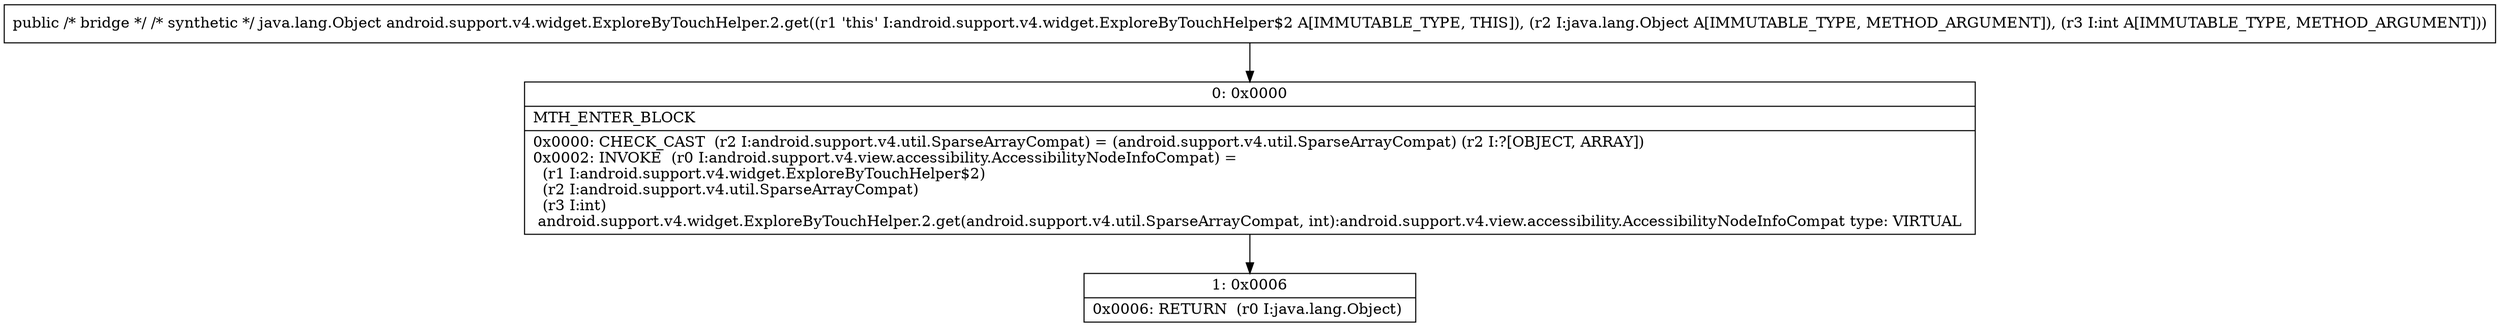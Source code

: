 digraph "CFG forandroid.support.v4.widget.ExploreByTouchHelper.2.get(Ljava\/lang\/Object;I)Ljava\/lang\/Object;" {
Node_0 [shape=record,label="{0\:\ 0x0000|MTH_ENTER_BLOCK\l|0x0000: CHECK_CAST  (r2 I:android.support.v4.util.SparseArrayCompat) = (android.support.v4.util.SparseArrayCompat) (r2 I:?[OBJECT, ARRAY]) \l0x0002: INVOKE  (r0 I:android.support.v4.view.accessibility.AccessibilityNodeInfoCompat) = \l  (r1 I:android.support.v4.widget.ExploreByTouchHelper$2)\l  (r2 I:android.support.v4.util.SparseArrayCompat)\l  (r3 I:int)\l android.support.v4.widget.ExploreByTouchHelper.2.get(android.support.v4.util.SparseArrayCompat, int):android.support.v4.view.accessibility.AccessibilityNodeInfoCompat type: VIRTUAL \l}"];
Node_1 [shape=record,label="{1\:\ 0x0006|0x0006: RETURN  (r0 I:java.lang.Object) \l}"];
MethodNode[shape=record,label="{public \/* bridge *\/ \/* synthetic *\/ java.lang.Object android.support.v4.widget.ExploreByTouchHelper.2.get((r1 'this' I:android.support.v4.widget.ExploreByTouchHelper$2 A[IMMUTABLE_TYPE, THIS]), (r2 I:java.lang.Object A[IMMUTABLE_TYPE, METHOD_ARGUMENT]), (r3 I:int A[IMMUTABLE_TYPE, METHOD_ARGUMENT])) }"];
MethodNode -> Node_0;
Node_0 -> Node_1;
}


